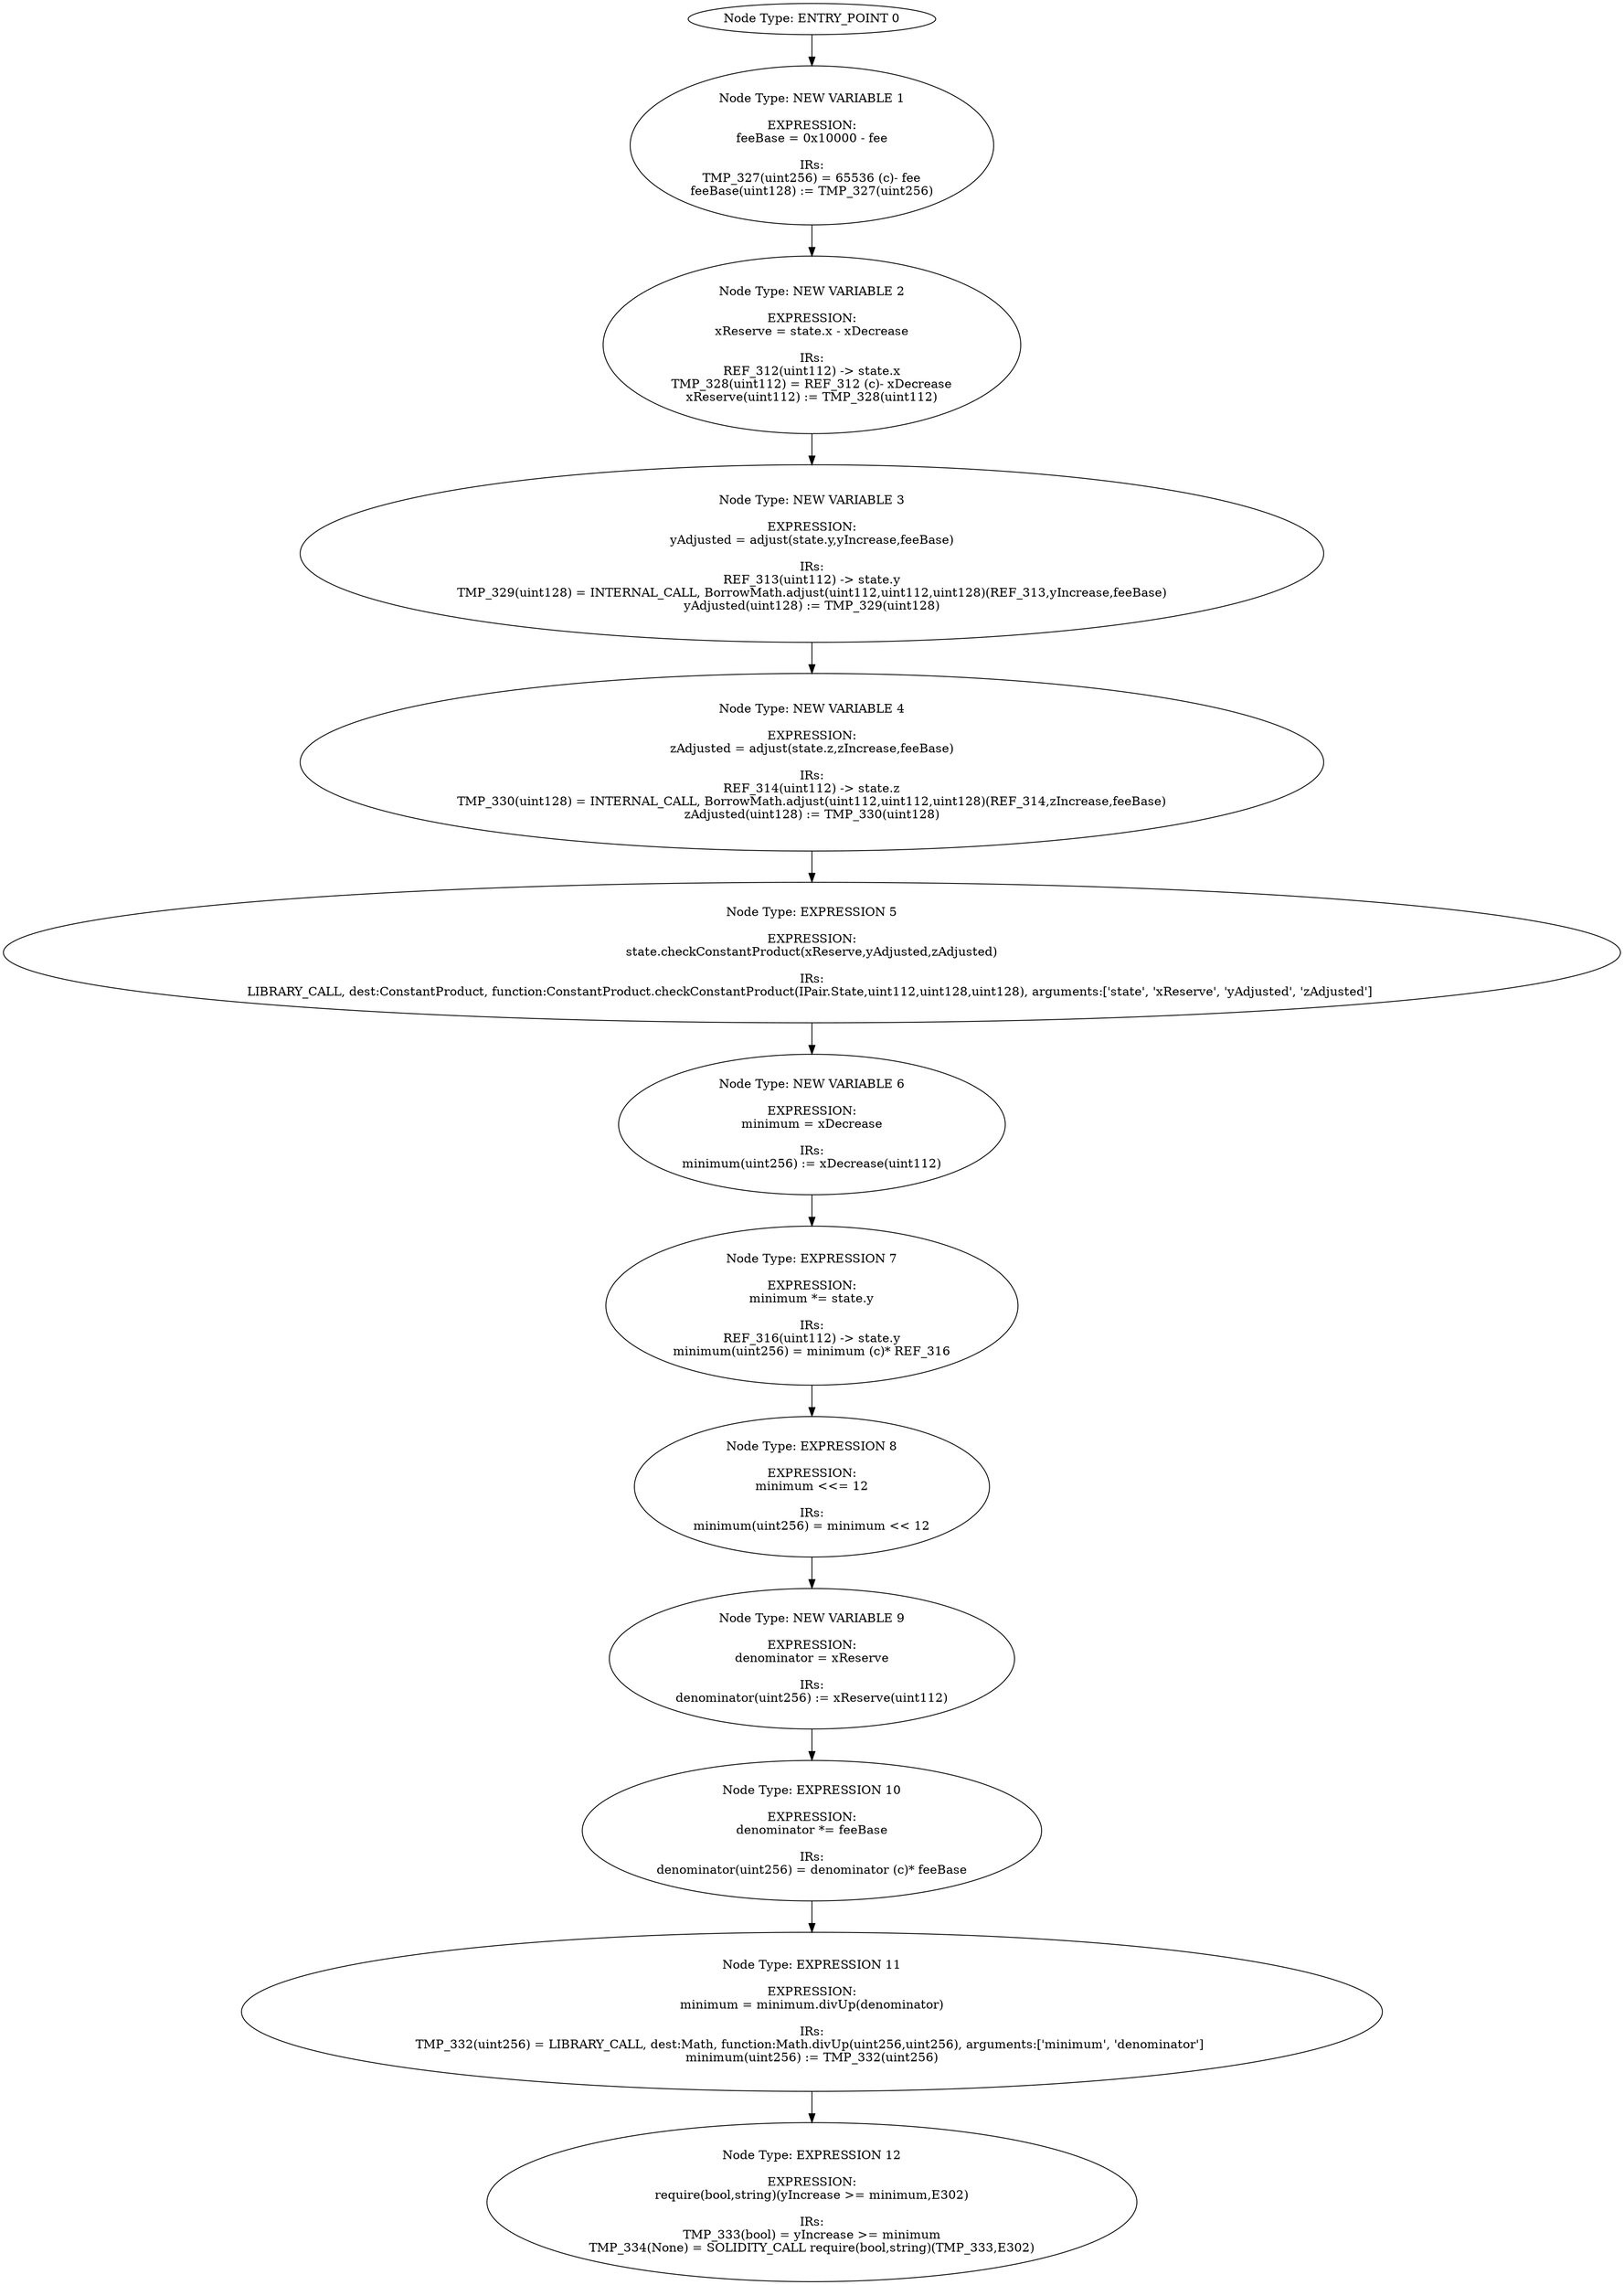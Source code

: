 digraph{
0[label="Node Type: ENTRY_POINT 0
"];
0->1;
1[label="Node Type: NEW VARIABLE 1

EXPRESSION:
feeBase = 0x10000 - fee

IRs:
TMP_327(uint256) = 65536 (c)- fee
feeBase(uint128) := TMP_327(uint256)"];
1->2;
2[label="Node Type: NEW VARIABLE 2

EXPRESSION:
xReserve = state.x - xDecrease

IRs:
REF_312(uint112) -> state.x
TMP_328(uint112) = REF_312 (c)- xDecrease
xReserve(uint112) := TMP_328(uint112)"];
2->3;
3[label="Node Type: NEW VARIABLE 3

EXPRESSION:
yAdjusted = adjust(state.y,yIncrease,feeBase)

IRs:
REF_313(uint112) -> state.y
TMP_329(uint128) = INTERNAL_CALL, BorrowMath.adjust(uint112,uint112,uint128)(REF_313,yIncrease,feeBase)
yAdjusted(uint128) := TMP_329(uint128)"];
3->4;
4[label="Node Type: NEW VARIABLE 4

EXPRESSION:
zAdjusted = adjust(state.z,zIncrease,feeBase)

IRs:
REF_314(uint112) -> state.z
TMP_330(uint128) = INTERNAL_CALL, BorrowMath.adjust(uint112,uint112,uint128)(REF_314,zIncrease,feeBase)
zAdjusted(uint128) := TMP_330(uint128)"];
4->5;
5[label="Node Type: EXPRESSION 5

EXPRESSION:
state.checkConstantProduct(xReserve,yAdjusted,zAdjusted)

IRs:
LIBRARY_CALL, dest:ConstantProduct, function:ConstantProduct.checkConstantProduct(IPair.State,uint112,uint128,uint128), arguments:['state', 'xReserve', 'yAdjusted', 'zAdjusted'] "];
5->6;
6[label="Node Type: NEW VARIABLE 6

EXPRESSION:
minimum = xDecrease

IRs:
minimum(uint256) := xDecrease(uint112)"];
6->7;
7[label="Node Type: EXPRESSION 7

EXPRESSION:
minimum *= state.y

IRs:
REF_316(uint112) -> state.y
minimum(uint256) = minimum (c)* REF_316"];
7->8;
8[label="Node Type: EXPRESSION 8

EXPRESSION:
minimum <<= 12

IRs:
minimum(uint256) = minimum << 12"];
8->9;
9[label="Node Type: NEW VARIABLE 9

EXPRESSION:
denominator = xReserve

IRs:
denominator(uint256) := xReserve(uint112)"];
9->10;
10[label="Node Type: EXPRESSION 10

EXPRESSION:
denominator *= feeBase

IRs:
denominator(uint256) = denominator (c)* feeBase"];
10->11;
11[label="Node Type: EXPRESSION 11

EXPRESSION:
minimum = minimum.divUp(denominator)

IRs:
TMP_332(uint256) = LIBRARY_CALL, dest:Math, function:Math.divUp(uint256,uint256), arguments:['minimum', 'denominator'] 
minimum(uint256) := TMP_332(uint256)"];
11->12;
12[label="Node Type: EXPRESSION 12

EXPRESSION:
require(bool,string)(yIncrease >= minimum,E302)

IRs:
TMP_333(bool) = yIncrease >= minimum
TMP_334(None) = SOLIDITY_CALL require(bool,string)(TMP_333,E302)"];
}

